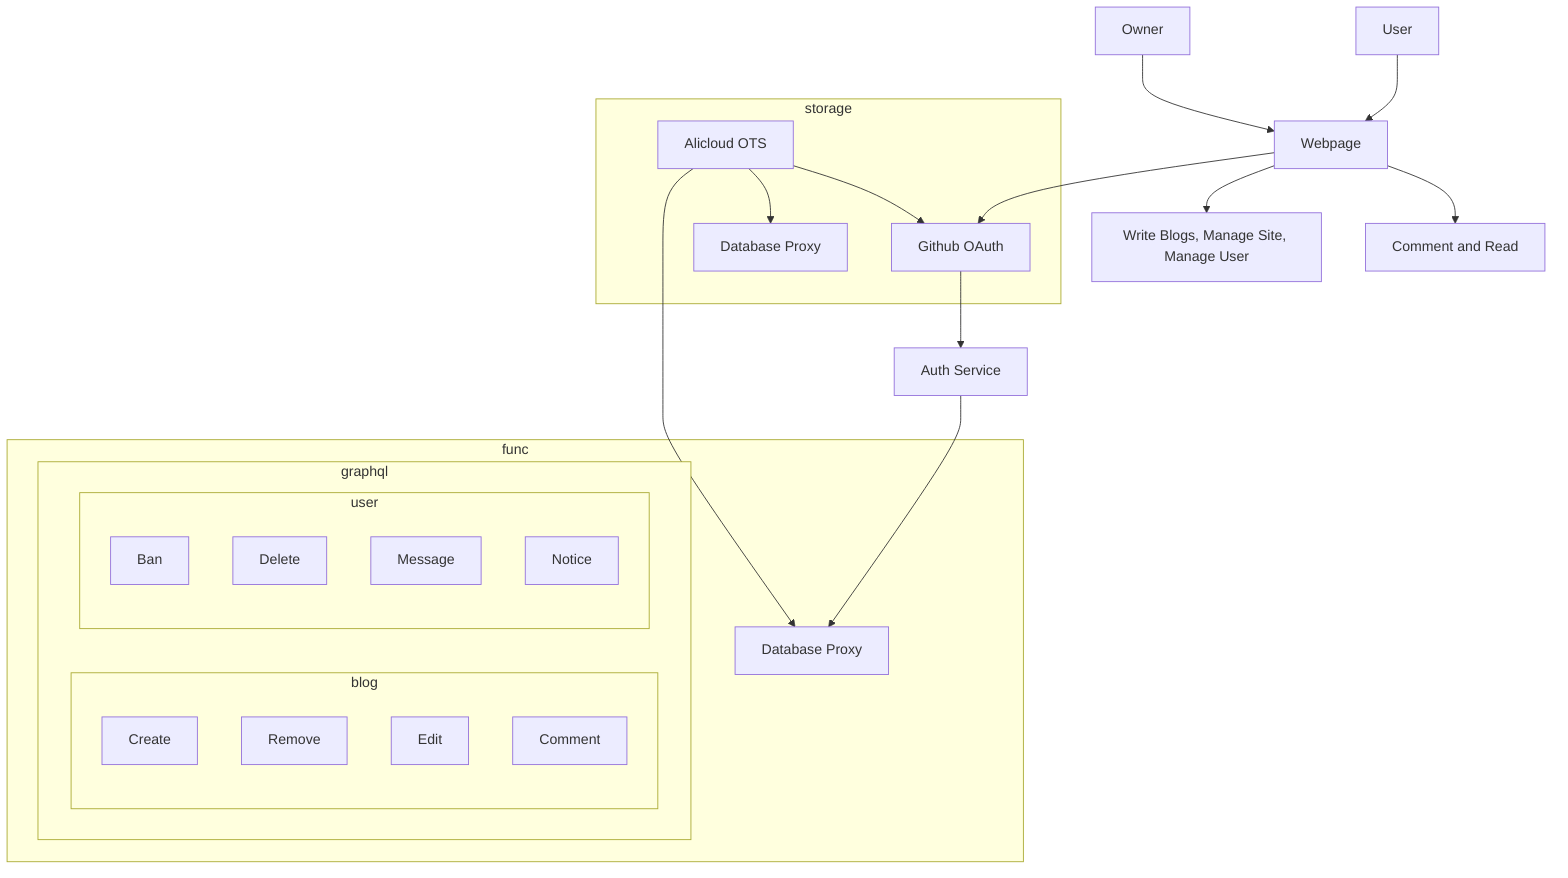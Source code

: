 graph TD
    subgraph storage
        A[Alicloud OTS] --> B[Github OAuth]
        A --> C[Database Proxy]
    end

    subgraph func
        subgraph graphql
            subgraph blog
                D[Create]
                E[Remove]
                F[Edit]
                G[Comment]
            end
            subgraph user
                H[Ban]
                I[Delete]
                J[Message]
                K[Notice]
            end
        end
        L[Database Proxy]
    end

    M[User] --> N[Webpage]
    O[Owner] --> N
    N --> P[Comment and Read]
    N --> Q[Write Blogs, Manage Site, Manage User]
    N --> B
    B --> R[Auth Service]
    R --> L
    A --> L